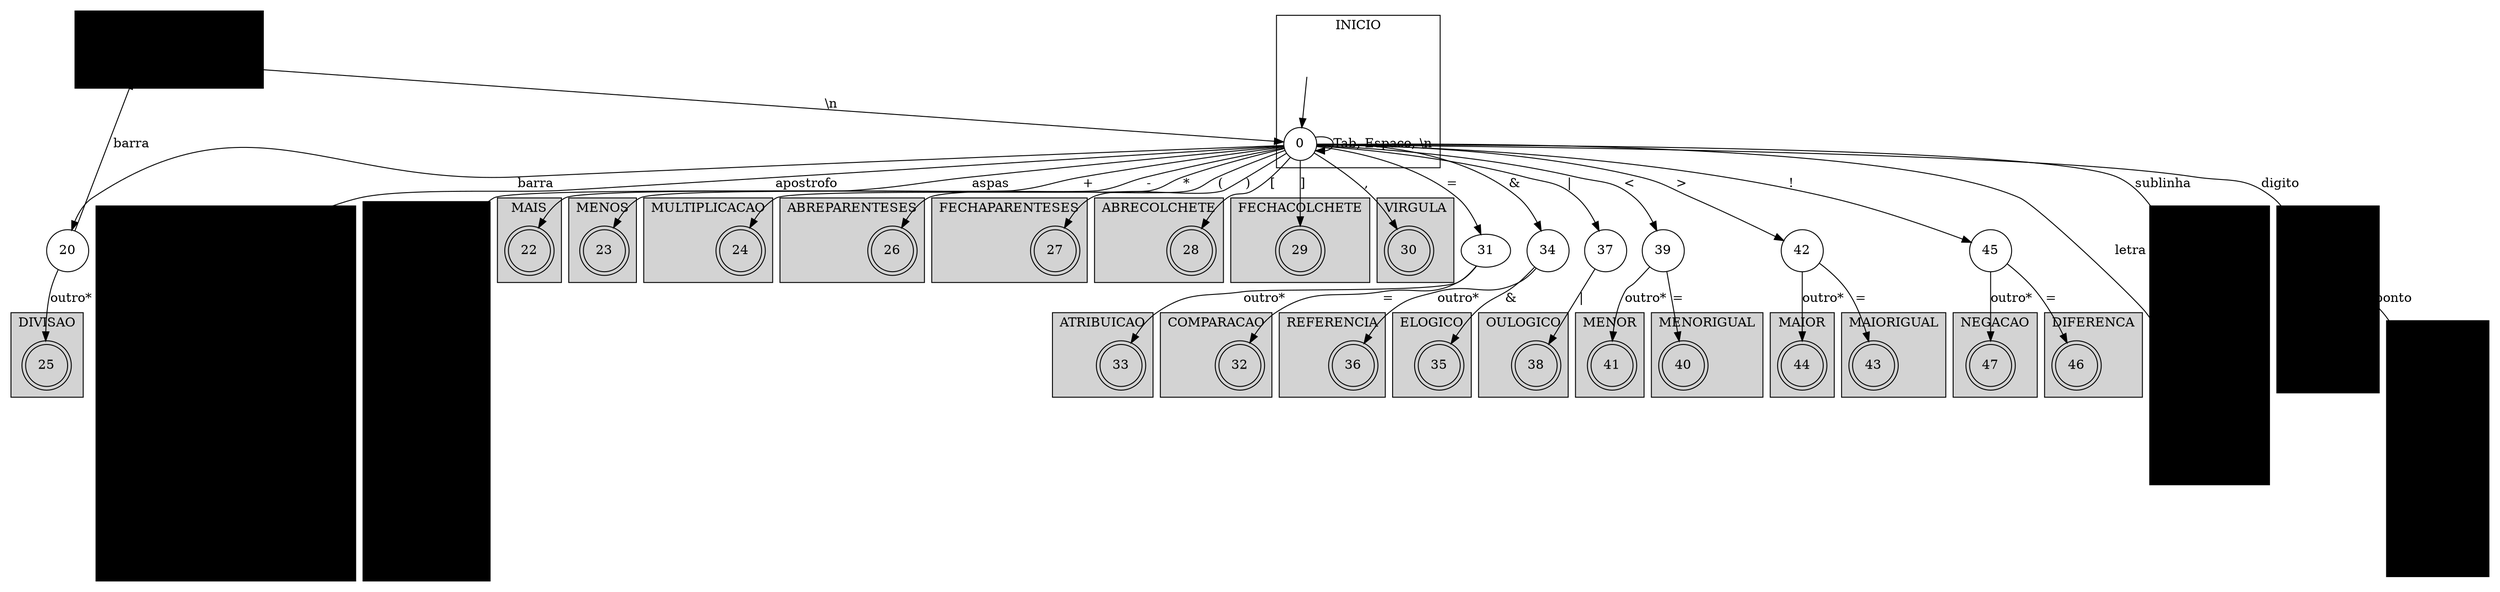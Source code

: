 digraph {
	subgraph cluster_start {
		label=INICIO;

		Inicio [label="", shape=none];
		0 [shape=circle];
		Inicio -> 0;
	}
	0 -> 0 [label="Tab, Espaco, \\n"];

	subgraph cluster_id {
		label=ID;
		style=filled;
		color="#d85";

		1 [shape=circle];
		2 [shape=circle];
		3 [shape=doublecircle];

		0 -> 1 [label=sublinha];
		1 -> 1 [label=sublinha];
		0 -> 2 [label=letra];
		1 -> 2 [label=letra];
		2 -> 3 [label="outro*"];
	}

	subgraph cluster_intcon {
		label=INTCON;
		style=filled;
		color="#faf";

		4 [shape=circle];
		5 [shape=doublecircle];

		0 -> 4 [label=digito];
		4 -> 4 [label=digito];
		4 -> 5 [label="outro*"];
	}

	subgraph cluster_realcon {
		label=REALCON;
		style=filled;
		color="#88d";

		6 [shape=circle];
		7 [shape=circle];
		8 [shape=doublecircle];

		4 -> 6 [label=ponto];
		6 -> 7 [label=digito];
		7 -> 7 [label=digito];
		7 -> 8 [label="outro*"];
	}

	subgraph cluster_charcon {
		label=CHARCON;
		style=filled;
		color="#8d8";

		9 [shape=circle];
		10 [shape=circle];
		12 [shape=doublecircle];
		13 [shape=circle];
		14 [shape=circle];
		15 [shape=circle];

		0 -> 9 [label=apostrofo];
		9 -> 10 [label=ch];
		10 -> 15 [label=apostrofo];
		15 -> 12 [label="outro*"];

		9 -> 14 [label="\\n"];
		9 -> 13 [label="\\0"];
		14 -> 15 [label=apostrofo];
		13 -> 15 [label=apostrofo];
	}

	subgraph cluster_stringcon {
		label=STRINGCON;
		style=filled;
		color="#d88";

		16 [shape=circle];
		17 [shape=circle];
		18 [shape=doublecircle];
		19 [shape=circle];

		0 -> 16 [label=aspas];
		16 -> 17 [label=aspas];
		16 -> 19 [label=ch];
		17 -> 18 [label="outro*"];
		19 -> 17 [label=aspas];
	}

	20 [shape=circle];
	0 -> 20 [label=barra];
	20 -> 21 [label=barra];

	subgraph cluster_comentario {
		label="COMENTARIO (IGNORAR)";
		style=filled;
		color="#dd8";

		21 [shape=circle];

		21 -> 21 [label="outro*"];

		21 -> 0 [label="\\n"];
	}

	subgraph cluster_mais {
		label=MAIS;
		style=filled;
		22 [shape=doublecircle];
	}
	0 -> 22 [label="+"];

	subgraph cluster_menos {
		label=MENOS;
		style=filled;
		23 [shape=doublecircle];
	}
	0 -> 23 [label="-"];

	subgraph cluster_multiplicacao {
		label=MULTIPLICACAO;
		style=filled;
		24 [shape=doublecircle];
	}
	0 -> 24 [label="*"];

	subgraph cluster_divisao {
		label=DIVISAO;
		style=filled;
		25 [shape=doublecircle];
	}
	20 -> 25 [label="outro*"];

	subgraph cluster_abreparenteses {
		label=ABREPARENTESES;
		style=filled;
		26 [shape=doublecircle];
	}
	0 -> 26 [label="("];

	subgraph cluster_fechaparenteses {
		label=FECHAPARENTESES;
		style=filled;
		27 [shape=doublecircle];
	}
	0 -> 27 [label=")"];

	subgraph cluster_abrecolchete {
		label=ABRECOLCHETE;
		style=filled;
		28 [shape=doublecircle];
	}
	0 -> 28 [label="["];

	subgraph cluster_fechacolchete {
		label=FECHACOLCHETE;
		style=filled;
		29 [shape=doublecircle];
	}
	0 -> 29 [label="]"];

	subgraph cluster_virgula {
		label=VIRGULA;
		style=filled;
		30 [shape=doublecircle];
	}
	0 -> 30 [label=","];

	32 [shape=circle];
	0 -> 31 [label="="];
	subgraph cluster_comparacao {
		label=COMPARACAO;
		style=filled;
		32 [shape=doublecircle];
	}
	31 -> 32 [label="="];
	subgraph cluster_atribuicao {
		label=ATRIBUICAO;
		style=filled;
		33 [shape=doublecircle];
	}
	31 -> 33 [label="outro*"];

	34 [shape=circle];
	0 -> 34 [label="&"];
	subgraph cluster_elogico {
		label=ELOGICO;
		style=filled;
		35 [shape=doublecircle];
	}
	34 -> 35 [label="&"];
	subgraph cluster_referencia {
		label=REFERENCIA;
		style=filled;
		36 [shape=doublecircle];
	}
	34 -> 36 [label="outro*"];

	37 [shape=circle];
	0 -> 37 [label="|"];
	subgraph cluster_oulogico {
		label=OULOGICO;
		style=filled;
		38 [shape=doublecircle];
	}
	37 -> 38 [label="|"];

	39 [shape=circle];
	0 -> 39 [label="<"];
	subgraph cluster_menorigual {
		label=MENORIGUAL;
		style=filled;
		40 [shape=doublecircle];
	}
	39 -> 40 [label="="];
	subgraph cluster_menor {
		label=MENOR;
		style=filled;
		41 [shape=doublecircle];
	}
	39 -> 41 [label="outro*"];

	42 [shape=circle];
	0 -> 42 [label=">"];
	subgraph cluster_maiorigual {
		label=MAIORIGUAL;
		style=filled;
		43 [shape=doublecircle];
	}
	42 -> 43 [label="="];
	subgraph cluster_maior {
		label=MAIOR;
		style=filled;
		44 [shape=doublecircle];
	}
	42 -> 44 [label="outro*"];

	45 [shape=circle];
	0 -> 45 [label="!"];
	subgraph cluster_diferenca {
		label=DIFERENCA;
		style=filled;
		46 [shape=doublecircle];
	}
	45 -> 46 [label="="];
	subgraph cluster_negacao {
		label=NEGACAO;
		style=filled;
		47 [shape=doublecircle];
	}
	45 -> 47 [label="outro*"];
}
